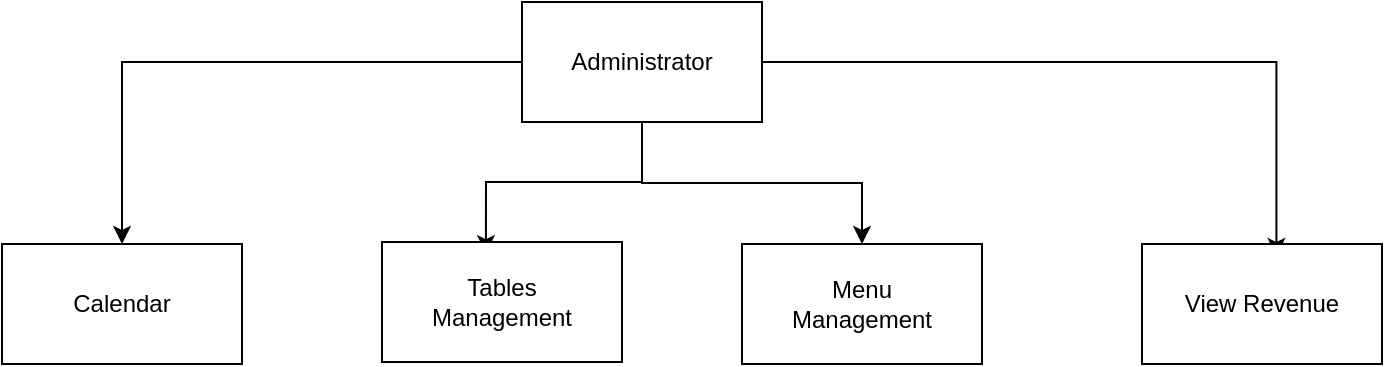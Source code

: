 <mxfile version="10.7.7" type="github"><diagram id="YZC74vFk8CRaNvLp3NNK" name="Page-1"><mxGraphModel dx="1010" dy="588" grid="1" gridSize="10" guides="1" tooltips="1" connect="1" arrows="1" fold="1" page="1" pageScale="1" pageWidth="827" pageHeight="1169" math="0" shadow="0"><root><mxCell id="0"/><mxCell id="1" parent="0"/><mxCell id="ZVXrxJR0axORMalU8-SD-6" style="edgeStyle=orthogonalEdgeStyle;rounded=0;orthogonalLoop=1;jettySize=auto;html=1;entryX=0.433;entryY=0.093;entryDx=0;entryDy=0;entryPerimeter=0;" edge="1" parent="1" source="ZVXrxJR0axORMalU8-SD-2" target="ZVXrxJR0axORMalU8-SD-3"><mxGeometry relative="1" as="geometry"/></mxCell><mxCell id="ZVXrxJR0axORMalU8-SD-8" style="edgeStyle=orthogonalEdgeStyle;rounded=0;orthogonalLoop=1;jettySize=auto;html=1;entryX=0.5;entryY=0;entryDx=0;entryDy=0;" edge="1" parent="1" source="ZVXrxJR0axORMalU8-SD-2" target="ZVXrxJR0axORMalU8-SD-7"><mxGeometry relative="1" as="geometry"/></mxCell><mxCell id="ZVXrxJR0axORMalU8-SD-10" style="edgeStyle=orthogonalEdgeStyle;rounded=0;orthogonalLoop=1;jettySize=auto;html=1;entryX=0.56;entryY=0.1;entryDx=0;entryDy=0;entryPerimeter=0;" edge="1" parent="1" source="ZVXrxJR0axORMalU8-SD-2" target="ZVXrxJR0axORMalU8-SD-9"><mxGeometry relative="1" as="geometry"/></mxCell><mxCell id="ZVXrxJR0axORMalU8-SD-12" style="edgeStyle=orthogonalEdgeStyle;rounded=0;orthogonalLoop=1;jettySize=auto;html=1;entryX=0.5;entryY=0;entryDx=0;entryDy=0;" edge="1" parent="1" source="ZVXrxJR0axORMalU8-SD-2" target="ZVXrxJR0axORMalU8-SD-11"><mxGeometry relative="1" as="geometry"/></mxCell><mxCell id="ZVXrxJR0axORMalU8-SD-2" value="Administrator&lt;br&gt;" style="rounded=0;whiteSpace=wrap;html=1;" vertex="1" parent="1"><mxGeometry x="310" y="10" width="120" height="60" as="geometry"/></mxCell><mxCell id="ZVXrxJR0axORMalU8-SD-3" value="Tables&lt;br&gt;Management&lt;br&gt;" style="rounded=0;whiteSpace=wrap;html=1;" vertex="1" parent="1"><mxGeometry x="240" y="130" width="120" height="60" as="geometry"/></mxCell><mxCell id="ZVXrxJR0axORMalU8-SD-7" value="Calendar&lt;br&gt;" style="rounded=0;whiteSpace=wrap;html=1;" vertex="1" parent="1"><mxGeometry x="50" y="131" width="120" height="60" as="geometry"/></mxCell><mxCell id="ZVXrxJR0axORMalU8-SD-9" value="View Revenue&lt;br&gt;" style="rounded=0;whiteSpace=wrap;html=1;" vertex="1" parent="1"><mxGeometry x="620" y="131" width="120" height="60" as="geometry"/></mxCell><mxCell id="ZVXrxJR0axORMalU8-SD-11" value="Menu&lt;br&gt;Management&lt;br&gt;" style="rounded=0;whiteSpace=wrap;html=1;" vertex="1" parent="1"><mxGeometry x="420" y="131" width="120" height="60" as="geometry"/></mxCell></root></mxGraphModel></diagram></mxfile>